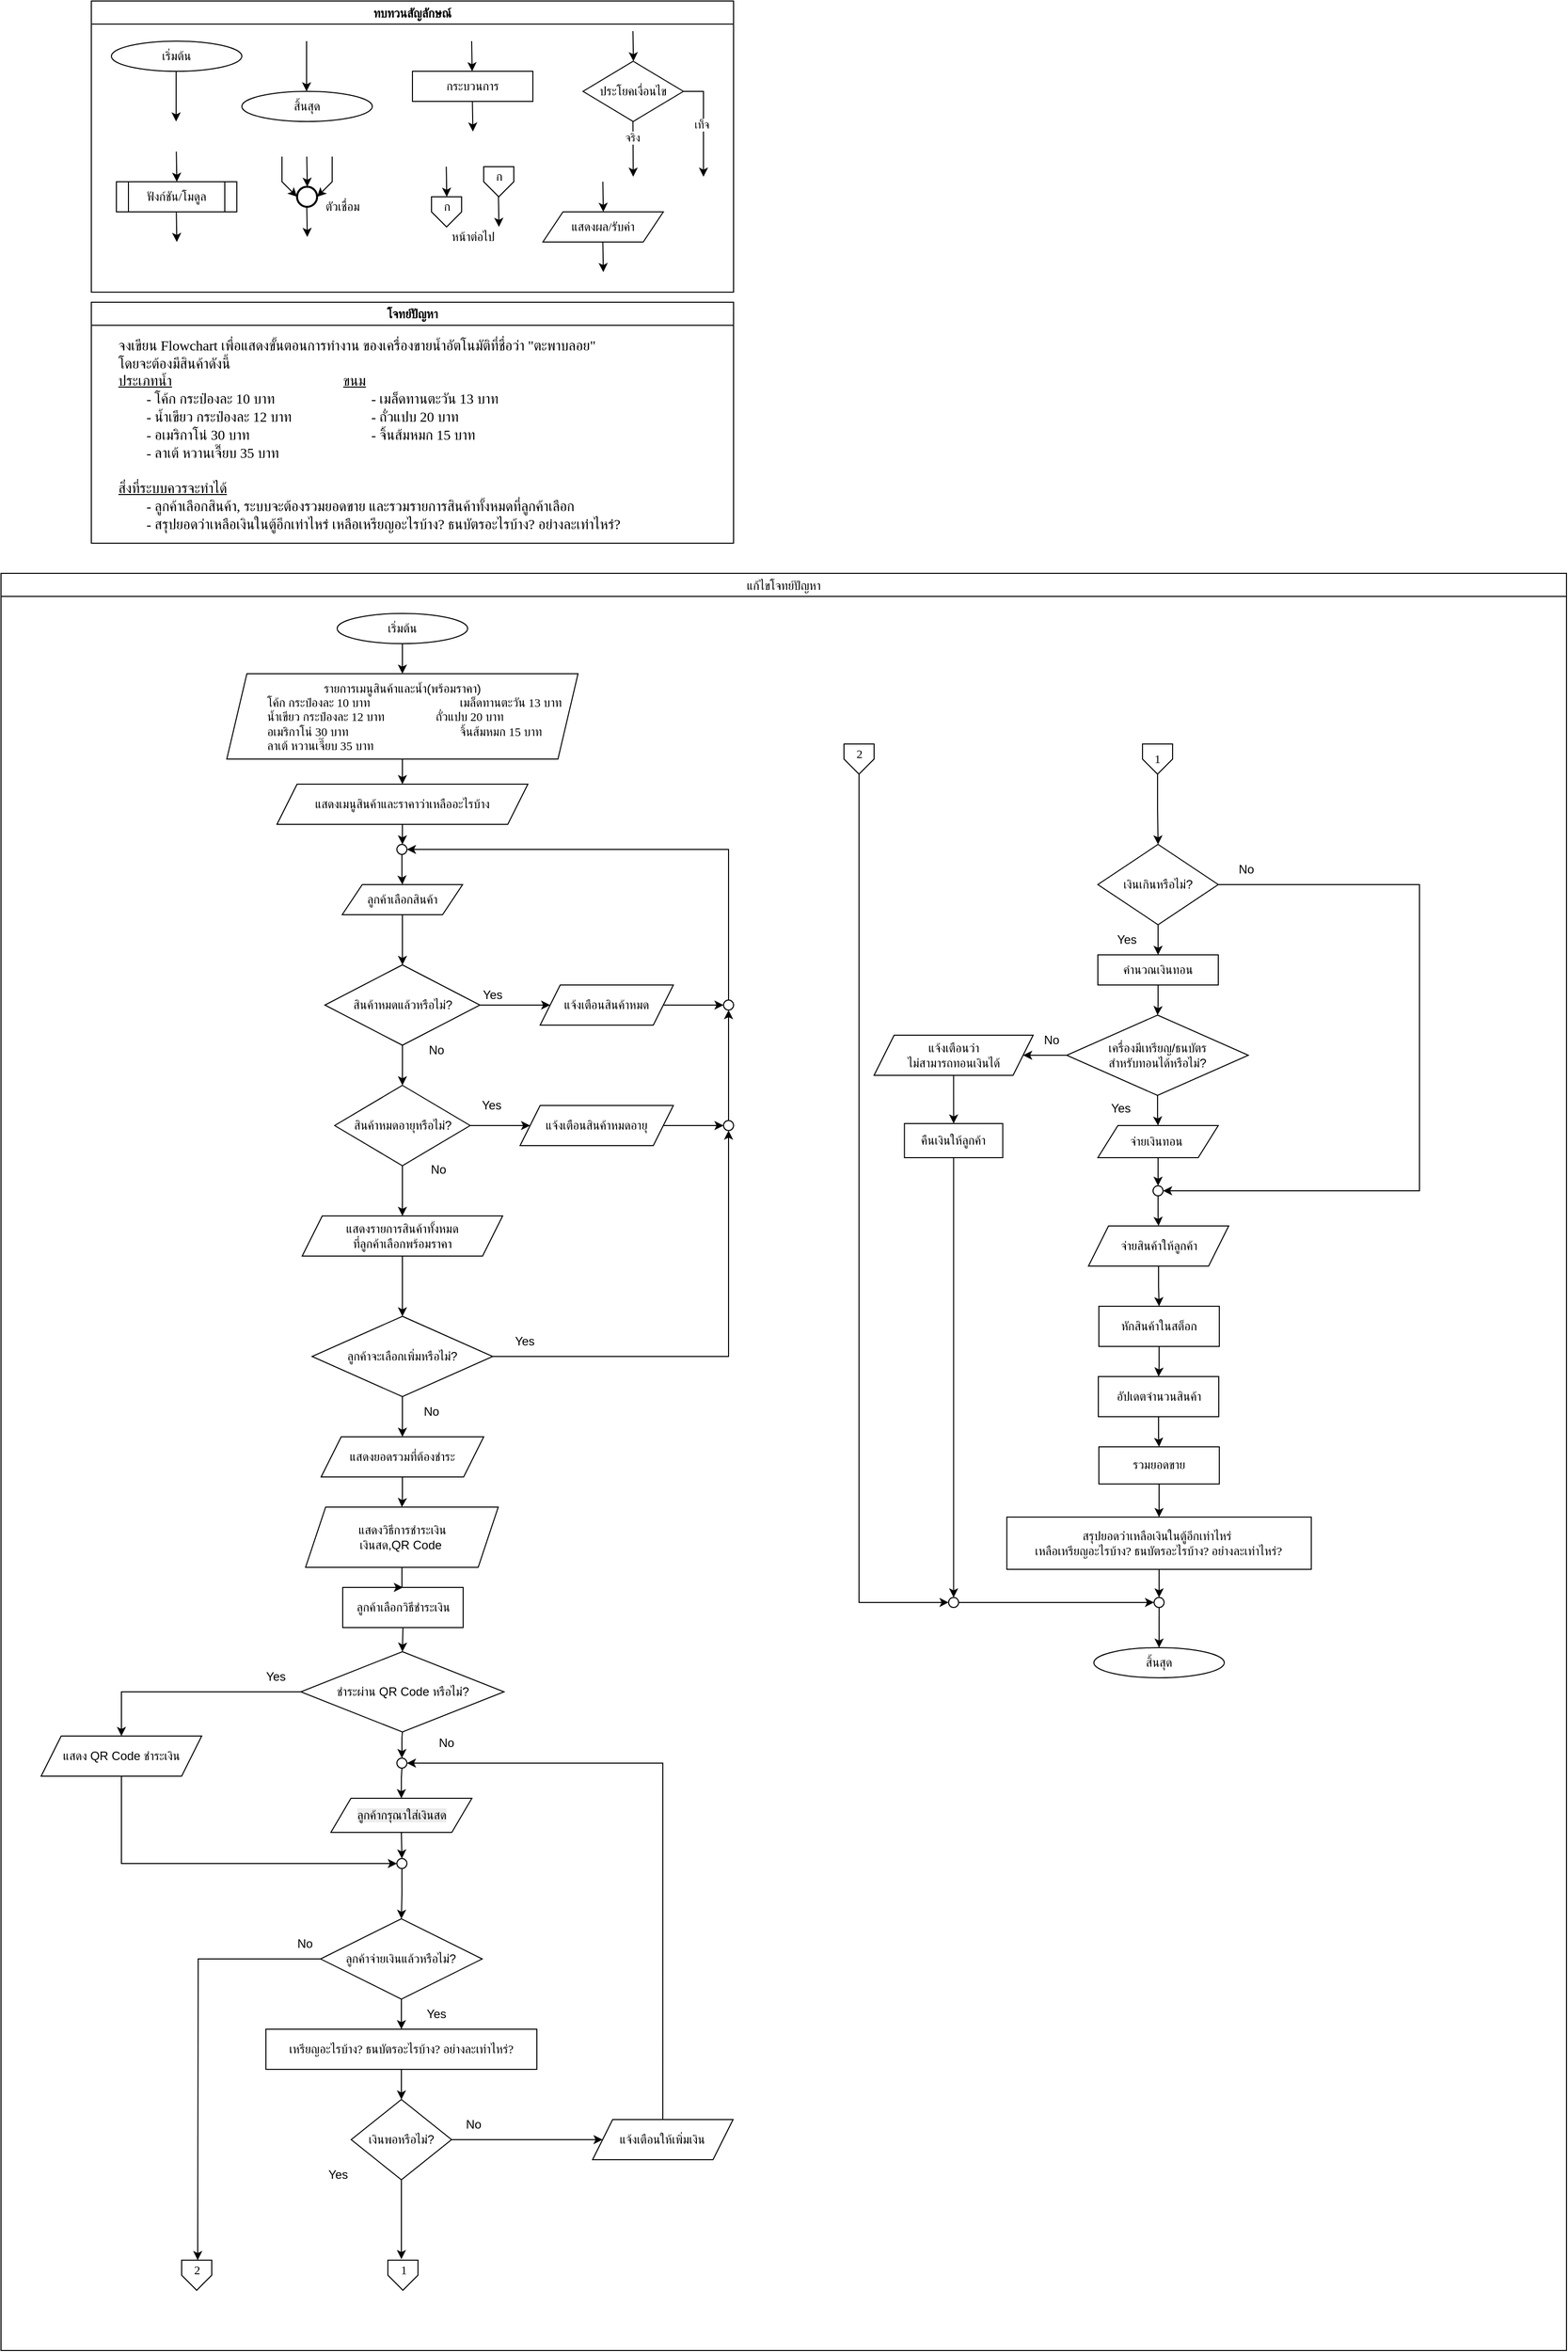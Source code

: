 <mxfile version="28.0.4">
  <diagram id="C5RBs43oDa-KdzZeNtuy" name="Page-1">
    <mxGraphModel dx="2053" dy="661" grid="1" gridSize="10" guides="1" tooltips="1" connect="1" arrows="1" fold="1" page="1" pageScale="1" pageWidth="827" pageHeight="1169" math="0" shadow="0">
      <root>
        <mxCell id="WIyWlLk6GJQsqaUBKTNV-0" />
        <mxCell id="WIyWlLk6GJQsqaUBKTNV-1" parent="WIyWlLk6GJQsqaUBKTNV-0" />
        <mxCell id="M7CGMbNuYNeq0SnUNNgH-6" value="ทบทวนสัญลักษณ์" style="swimlane;fontFamily=Sarabun;fontSource=https%3A%2F%2Ffonts.googleapis.com%2Fcss%3Ffamily%3DSarabun;" parent="WIyWlLk6GJQsqaUBKTNV-1" vertex="1">
          <mxGeometry x="-720" y="20" width="640" height="290" as="geometry" />
        </mxCell>
        <mxCell id="M7CGMbNuYNeq0SnUNNgH-2" value="&lt;font data-font-src=&quot;https://fonts.googleapis.com/css?family=Sarabun&quot; face=&quot;Sarabun&quot;&gt;เริ่มต้น&lt;/font&gt;" style="ellipse;whiteSpace=wrap;html=1;" parent="M7CGMbNuYNeq0SnUNNgH-6" vertex="1">
          <mxGeometry x="20" y="40" width="130" height="30" as="geometry" />
        </mxCell>
        <mxCell id="M7CGMbNuYNeq0SnUNNgH-5" value="" style="endArrow=classic;html=1;rounded=0;" parent="M7CGMbNuYNeq0SnUNNgH-6" edge="1">
          <mxGeometry width="50" height="50" relative="1" as="geometry">
            <mxPoint x="84.5" y="70" as="sourcePoint" />
            <mxPoint x="84.5" y="120" as="targetPoint" />
          </mxGeometry>
        </mxCell>
        <mxCell id="M7CGMbNuYNeq0SnUNNgH-3" value="&lt;font face=&quot;Sarabun&quot;&gt;สิ้นสุด&lt;/font&gt;" style="ellipse;whiteSpace=wrap;html=1;" parent="M7CGMbNuYNeq0SnUNNgH-6" vertex="1">
          <mxGeometry x="150" y="90" width="130" height="30" as="geometry" />
        </mxCell>
        <mxCell id="M7CGMbNuYNeq0SnUNNgH-4" value="" style="endArrow=classic;html=1;rounded=0;" parent="M7CGMbNuYNeq0SnUNNgH-6" edge="1">
          <mxGeometry width="50" height="50" relative="1" as="geometry">
            <mxPoint x="214.5" y="40" as="sourcePoint" />
            <mxPoint x="214.5" y="90" as="targetPoint" />
          </mxGeometry>
        </mxCell>
        <mxCell id="mvioNwK95yMqdUQ73LqQ-0" value="กระบวนการ" style="rounded=0;whiteSpace=wrap;html=1;fontFamily=Sarabun;fontSource=https%3A%2F%2Ffonts.googleapis.com%2Fcss%3Ffamily%3DSarabun;" parent="M7CGMbNuYNeq0SnUNNgH-6" vertex="1">
          <mxGeometry x="320" y="70" width="120" height="30" as="geometry" />
        </mxCell>
        <mxCell id="mvioNwK95yMqdUQ73LqQ-1" value="" style="endArrow=classic;html=1;rounded=0;" parent="M7CGMbNuYNeq0SnUNNgH-6" edge="1">
          <mxGeometry width="50" height="50" relative="1" as="geometry">
            <mxPoint x="379" y="40" as="sourcePoint" />
            <mxPoint x="379.5" y="70" as="targetPoint" />
          </mxGeometry>
        </mxCell>
        <mxCell id="mvioNwK95yMqdUQ73LqQ-2" value="" style="endArrow=classic;html=1;rounded=0;" parent="M7CGMbNuYNeq0SnUNNgH-6" edge="1">
          <mxGeometry width="50" height="50" relative="1" as="geometry">
            <mxPoint x="379.75" y="100" as="sourcePoint" />
            <mxPoint x="380.25" y="130" as="targetPoint" />
          </mxGeometry>
        </mxCell>
        <mxCell id="mvioNwK95yMqdUQ73LqQ-3" value="ประโยคเงื่อนไข" style="rhombus;whiteSpace=wrap;html=1;fontFamily=Sarabun;fontSource=https%3A%2F%2Ffonts.googleapis.com%2Fcss%3Ffamily%3DSarabun;" parent="M7CGMbNuYNeq0SnUNNgH-6" vertex="1">
          <mxGeometry x="490" y="60" width="100" height="60" as="geometry" />
        </mxCell>
        <mxCell id="mvioNwK95yMqdUQ73LqQ-4" value="" style="endArrow=classic;html=1;rounded=0;" parent="M7CGMbNuYNeq0SnUNNgH-6" edge="1">
          <mxGeometry width="50" height="50" relative="1" as="geometry">
            <mxPoint x="539.71" y="30" as="sourcePoint" />
            <mxPoint x="540.21" y="60" as="targetPoint" />
          </mxGeometry>
        </mxCell>
        <mxCell id="mvioNwK95yMqdUQ73LqQ-5" value="" style="endArrow=classic;html=1;rounded=0;" parent="M7CGMbNuYNeq0SnUNNgH-6" edge="1">
          <mxGeometry width="50" height="50" relative="1" as="geometry">
            <mxPoint x="539.71" y="120" as="sourcePoint" />
            <mxPoint x="540" y="175" as="targetPoint" />
          </mxGeometry>
        </mxCell>
        <mxCell id="mvioNwK95yMqdUQ73LqQ-7" value="จริง" style="edgeLabel;html=1;align=center;verticalAlign=middle;resizable=0;points=[];fontFamily=Sarabun;fontSource=https%3A%2F%2Ffonts.googleapis.com%2Fcss%3Ffamily%3DSarabun;" parent="mvioNwK95yMqdUQ73LqQ-5" vertex="1" connectable="0">
          <mxGeometry x="-0.414" y="-1" relative="1" as="geometry">
            <mxPoint as="offset" />
          </mxGeometry>
        </mxCell>
        <mxCell id="mvioNwK95yMqdUQ73LqQ-6" value="" style="endArrow=classic;html=1;rounded=0;exitX=1;exitY=0.5;exitDx=0;exitDy=0;" parent="M7CGMbNuYNeq0SnUNNgH-6" source="mvioNwK95yMqdUQ73LqQ-3" edge="1">
          <mxGeometry width="50" height="50" relative="1" as="geometry">
            <mxPoint x="620" y="95" as="sourcePoint" />
            <mxPoint x="610" y="175" as="targetPoint" />
            <Array as="points">
              <mxPoint x="610" y="90" />
            </Array>
          </mxGeometry>
        </mxCell>
        <mxCell id="mvioNwK95yMqdUQ73LqQ-8" value="&lt;font data-font-src=&quot;https://fonts.googleapis.com/css?family=Sarabun&quot; face=&quot;Sarabun&quot;&gt;เท็จ&lt;/font&gt;" style="edgeLabel;html=1;align=center;verticalAlign=middle;resizable=0;points=[];" parent="mvioNwK95yMqdUQ73LqQ-6" vertex="1" connectable="0">
          <mxGeometry x="-0.002" y="-2" relative="1" as="geometry">
            <mxPoint as="offset" />
          </mxGeometry>
        </mxCell>
        <mxCell id="mvioNwK95yMqdUQ73LqQ-9" value="&lt;font data-font-src=&quot;https://fonts.googleapis.com/css?family=Sarabun&quot; face=&quot;Sarabun&quot;&gt;ฟังก์ชัน/โมดูล&lt;/font&gt;" style="shape=process;whiteSpace=wrap;html=1;backgroundOutline=1;" parent="M7CGMbNuYNeq0SnUNNgH-6" vertex="1">
          <mxGeometry x="25" y="180" width="120" height="30" as="geometry" />
        </mxCell>
        <mxCell id="mvioNwK95yMqdUQ73LqQ-11" value="" style="endArrow=classic;html=1;rounded=0;" parent="M7CGMbNuYNeq0SnUNNgH-6" edge="1">
          <mxGeometry width="50" height="50" relative="1" as="geometry">
            <mxPoint x="84.71" y="150" as="sourcePoint" />
            <mxPoint x="85.21" y="180" as="targetPoint" />
          </mxGeometry>
        </mxCell>
        <mxCell id="mvioNwK95yMqdUQ73LqQ-12" value="" style="endArrow=classic;html=1;rounded=0;" parent="M7CGMbNuYNeq0SnUNNgH-6" edge="1">
          <mxGeometry width="50" height="50" relative="1" as="geometry">
            <mxPoint x="84.71" y="210" as="sourcePoint" />
            <mxPoint x="85.21" y="240" as="targetPoint" />
          </mxGeometry>
        </mxCell>
        <mxCell id="mvioNwK95yMqdUQ73LqQ-13" value="" style="strokeWidth=2;html=1;shape=mxgraph.flowchart.start_2;whiteSpace=wrap;" parent="M7CGMbNuYNeq0SnUNNgH-6" vertex="1">
          <mxGeometry x="205" y="185" width="20" height="20" as="geometry" />
        </mxCell>
        <mxCell id="mvioNwK95yMqdUQ73LqQ-16" value="" style="endArrow=classic;html=1;rounded=0;" parent="M7CGMbNuYNeq0SnUNNgH-6" edge="1">
          <mxGeometry width="50" height="50" relative="1" as="geometry">
            <mxPoint x="214.71" y="155" as="sourcePoint" />
            <mxPoint x="215.21" y="185" as="targetPoint" />
          </mxGeometry>
        </mxCell>
        <mxCell id="mvioNwK95yMqdUQ73LqQ-17" value="" style="endArrow=classic;html=1;rounded=0;entryX=0;entryY=0.5;entryDx=0;entryDy=0;entryPerimeter=0;" parent="M7CGMbNuYNeq0SnUNNgH-6" target="mvioNwK95yMqdUQ73LqQ-13" edge="1">
          <mxGeometry width="50" height="50" relative="1" as="geometry">
            <mxPoint x="190.0" y="155" as="sourcePoint" />
            <mxPoint x="190.5" y="185" as="targetPoint" />
            <Array as="points">
              <mxPoint x="190" y="180" />
            </Array>
          </mxGeometry>
        </mxCell>
        <mxCell id="mvioNwK95yMqdUQ73LqQ-18" value="" style="endArrow=classic;html=1;rounded=0;entryX=1;entryY=0.5;entryDx=0;entryDy=0;entryPerimeter=0;" parent="M7CGMbNuYNeq0SnUNNgH-6" target="mvioNwK95yMqdUQ73LqQ-13" edge="1">
          <mxGeometry width="50" height="50" relative="1" as="geometry">
            <mxPoint x="240.0" y="155" as="sourcePoint" />
            <mxPoint x="240.5" y="185" as="targetPoint" />
            <Array as="points">
              <mxPoint x="240" y="180" />
            </Array>
          </mxGeometry>
        </mxCell>
        <mxCell id="mvioNwK95yMqdUQ73LqQ-19" value="" style="endArrow=classic;html=1;rounded=0;" parent="M7CGMbNuYNeq0SnUNNgH-6" edge="1">
          <mxGeometry width="50" height="50" relative="1" as="geometry">
            <mxPoint x="214.71" y="205" as="sourcePoint" />
            <mxPoint x="215.21" y="235" as="targetPoint" />
          </mxGeometry>
        </mxCell>
        <mxCell id="mvioNwK95yMqdUQ73LqQ-20" value="&lt;font data-font-src=&quot;https://fonts.googleapis.com/css?family=Sarabun&quot; face=&quot;Sarabun&quot;&gt;ตัวเชื่อม&lt;/font&gt;" style="text;html=1;align=center;verticalAlign=middle;resizable=0;points=[];autosize=1;strokeColor=none;fillColor=none;" parent="M7CGMbNuYNeq0SnUNNgH-6" vertex="1">
          <mxGeometry x="220" y="190" width="60" height="30" as="geometry" />
        </mxCell>
        <mxCell id="mvioNwK95yMqdUQ73LqQ-25" value="" style="endArrow=classic;html=1;rounded=0;" parent="M7CGMbNuYNeq0SnUNNgH-6" edge="1">
          <mxGeometry width="50" height="50" relative="1" as="geometry">
            <mxPoint x="353.71" y="165" as="sourcePoint" />
            <mxPoint x="354.21" y="195" as="targetPoint" />
          </mxGeometry>
        </mxCell>
        <mxCell id="mvioNwK95yMqdUQ73LqQ-21" value="" style="verticalLabelPosition=bottom;verticalAlign=top;html=1;shape=offPageConnector;rounded=0;size=0.5;" parent="M7CGMbNuYNeq0SnUNNgH-6" vertex="1">
          <mxGeometry x="339" y="195" width="30" height="30" as="geometry" />
        </mxCell>
        <mxCell id="mvioNwK95yMqdUQ73LqQ-26" value="" style="endArrow=classic;html=1;rounded=0;" parent="M7CGMbNuYNeq0SnUNNgH-6" edge="1">
          <mxGeometry width="50" height="50" relative="1" as="geometry">
            <mxPoint x="405.71" y="195" as="sourcePoint" />
            <mxPoint x="406.21" y="225" as="targetPoint" />
          </mxGeometry>
        </mxCell>
        <mxCell id="mvioNwK95yMqdUQ73LqQ-27" value="" style="verticalLabelPosition=bottom;verticalAlign=top;html=1;shape=offPageConnector;rounded=0;size=0.5;" parent="M7CGMbNuYNeq0SnUNNgH-6" vertex="1">
          <mxGeometry x="391" y="165" width="30" height="30" as="geometry" />
        </mxCell>
        <mxCell id="mvioNwK95yMqdUQ73LqQ-28" value="หน้าต่อไป" style="text;html=1;align=center;verticalAlign=middle;resizable=0;points=[];autosize=1;strokeColor=none;fillColor=none;fontFamily=Sarabun;fontSource=https%3A%2F%2Ffonts.googleapis.com%2Fcss%3Ffamily%3DSarabun;" parent="M7CGMbNuYNeq0SnUNNgH-6" vertex="1">
          <mxGeometry x="345" y="220" width="70" height="30" as="geometry" />
        </mxCell>
        <mxCell id="mvioNwK95yMqdUQ73LqQ-29" value="ก" style="text;html=1;align=center;verticalAlign=middle;resizable=0;points=[];autosize=1;strokeColor=none;fillColor=none;fontFamily=Sarabun;fontSource=https%3A%2F%2Ffonts.googleapis.com%2Fcss%3Ffamily%3DSarabun;" parent="M7CGMbNuYNeq0SnUNNgH-6" vertex="1">
          <mxGeometry x="339" y="190" width="30" height="30" as="geometry" />
        </mxCell>
        <mxCell id="mvioNwK95yMqdUQ73LqQ-30" value="ก" style="text;html=1;align=center;verticalAlign=middle;resizable=0;points=[];autosize=1;strokeColor=none;fillColor=none;fontFamily=Sarabun;fontSource=https%3A%2F%2Ffonts.googleapis.com%2Fcss%3Ffamily%3DSarabun;" parent="M7CGMbNuYNeq0SnUNNgH-6" vertex="1">
          <mxGeometry x="391" y="160" width="30" height="30" as="geometry" />
        </mxCell>
        <mxCell id="mvioNwK95yMqdUQ73LqQ-32" value="แสดงผล/รับค่า" style="shape=parallelogram;perimeter=parallelogramPerimeter;whiteSpace=wrap;html=1;fixedSize=1;fontFamily=Sarabun;fontSource=https%3A%2F%2Ffonts.googleapis.com%2Fcss%3Ffamily%3DSarabun;" parent="M7CGMbNuYNeq0SnUNNgH-6" vertex="1">
          <mxGeometry x="450" y="210" width="120" height="30" as="geometry" />
        </mxCell>
        <mxCell id="mvioNwK95yMqdUQ73LqQ-33" value="" style="endArrow=classic;html=1;rounded=0;" parent="M7CGMbNuYNeq0SnUNNgH-6" edge="1">
          <mxGeometry width="50" height="50" relative="1" as="geometry">
            <mxPoint x="509.71" y="180" as="sourcePoint" />
            <mxPoint x="510.21" y="210" as="targetPoint" />
          </mxGeometry>
        </mxCell>
        <mxCell id="mvioNwK95yMqdUQ73LqQ-34" value="" style="endArrow=classic;html=1;rounded=0;" parent="M7CGMbNuYNeq0SnUNNgH-6" edge="1">
          <mxGeometry width="50" height="50" relative="1" as="geometry">
            <mxPoint x="509.71" y="240" as="sourcePoint" />
            <mxPoint x="510.21" y="270" as="targetPoint" />
          </mxGeometry>
        </mxCell>
        <mxCell id="mvioNwK95yMqdUQ73LqQ-36" value="แก้ไขโจทย์ปัญหา" style="swimlane;fontFamily=Sarabun;fontSource=https%3A%2F%2Ffonts.googleapis.com%2Fcss%3Ffamily%3DSarabun;align=center;fontStyle=0" parent="WIyWlLk6GJQsqaUBKTNV-1" vertex="1">
          <mxGeometry x="-810" y="590" width="1560" height="1770" as="geometry" />
        </mxCell>
        <mxCell id="YSKUlMTrCHVZmDdGb3bU-21" value="" style="edgeStyle=orthogonalEdgeStyle;rounded=0;orthogonalLoop=1;jettySize=auto;html=1;" parent="mvioNwK95yMqdUQ73LqQ-36" source="mvioNwK95yMqdUQ73LqQ-35" target="1H6lGm5cBzu2rJrn3gc6-85" edge="1">
          <mxGeometry relative="1" as="geometry" />
        </mxCell>
        <mxCell id="mvioNwK95yMqdUQ73LqQ-35" value="&lt;font data-font-src=&quot;https://fonts.googleapis.com/css?family=Sarabun&quot; face=&quot;Sarabun&quot;&gt;เริ่มต้น&lt;/font&gt;" style="ellipse;whiteSpace=wrap;html=1;" parent="mvioNwK95yMqdUQ73LqQ-36" vertex="1">
          <mxGeometry x="335" y="40" width="130" height="30" as="geometry" />
        </mxCell>
        <mxCell id="mvioNwK95yMqdUQ73LqQ-69" value="&lt;font face=&quot;Sarabun&quot;&gt;สิ้นสุด&lt;/font&gt;" style="ellipse;whiteSpace=wrap;html=1;" parent="mvioNwK95yMqdUQ73LqQ-36" vertex="1">
          <mxGeometry x="1089.01" y="1069.98" width="130" height="30" as="geometry" />
        </mxCell>
        <mxCell id="YSKUlMTrCHVZmDdGb3bU-114" value="" style="edgeStyle=orthogonalEdgeStyle;rounded=0;orthogonalLoop=1;jettySize=auto;html=1;" parent="mvioNwK95yMqdUQ73LqQ-36" source="1H6lGm5cBzu2rJrn3gc6-22" target="YSKUlMTrCHVZmDdGb3bU-113" edge="1">
          <mxGeometry relative="1" as="geometry" />
        </mxCell>
        <mxCell id="YSKUlMTrCHVZmDdGb3bU-152" style="edgeStyle=orthogonalEdgeStyle;rounded=0;orthogonalLoop=1;jettySize=auto;html=1;" parent="mvioNwK95yMqdUQ73LqQ-36" source="1H6lGm5cBzu2rJrn3gc6-22" target="YSKUlMTrCHVZmDdGb3bU-148" edge="1">
          <mxGeometry relative="1" as="geometry">
            <mxPoint x="730" y="560" as="targetPoint" />
            <Array as="points">
              <mxPoint x="725" y="780" />
            </Array>
          </mxGeometry>
        </mxCell>
        <mxCell id="1H6lGm5cBzu2rJrn3gc6-22" value="ลูกค้าจะเลือกเพิ่มหรือไม่?" style="rhombus;whiteSpace=wrap;html=1;" parent="mvioNwK95yMqdUQ73LqQ-36" vertex="1">
          <mxGeometry x="310" y="740" width="180" height="80" as="geometry" />
        </mxCell>
        <mxCell id="1H6lGm5cBzu2rJrn3gc6-33" style="edgeStyle=orthogonalEdgeStyle;rounded=0;orthogonalLoop=1;jettySize=auto;html=1;exitX=0.5;exitY=1;exitDx=0;exitDy=0;" parent="mvioNwK95yMqdUQ73LqQ-36" edge="1">
          <mxGeometry relative="1" as="geometry">
            <mxPoint x="297.5" y="795" as="sourcePoint" />
            <mxPoint x="297.5" y="795" as="targetPoint" />
          </mxGeometry>
        </mxCell>
        <mxCell id="YSKUlMTrCHVZmDdGb3bU-22" value="" style="edgeStyle=orthogonalEdgeStyle;rounded=0;orthogonalLoop=1;jettySize=auto;html=1;" parent="mvioNwK95yMqdUQ73LqQ-36" source="1H6lGm5cBzu2rJrn3gc6-85" target="YSKUlMTrCHVZmDdGb3bU-20" edge="1">
          <mxGeometry relative="1" as="geometry" />
        </mxCell>
        <mxCell id="1H6lGm5cBzu2rJrn3gc6-85" value="&lt;div&gt;&lt;span style=&quot;background-color: transparent; color: light-dark(rgb(0, 0, 0), rgb(255, 255, 255));&quot;&gt;รายการเมนูสินค้าและน้ำ(พร้อมราคา)&lt;/span&gt;&lt;/div&gt;&lt;div&gt;&lt;span style=&quot;font-family: Sarabun; text-align: left; white-space: pre;&quot;&gt;&lt;div style=&quot;text-align: justify;&quot;&gt;&lt;span style=&quot;background-color: transparent; color: light-dark(rgb(0, 0, 0), rgb(255, 255, 255));&quot;&gt;&#x9;&lt;/span&gt;&lt;span style=&quot;background-color: transparent; color: light-dark(rgb(0, 0, 0), rgb(255, 255, 255)); white-space-collapse: collapse;&quot;&gt;โค้ก กระป๋องละ 10 บาท&lt;/span&gt;&lt;span style=&quot;background-color: transparent; color: light-dark(rgb(0, 0, 0), rgb(255, 255, 255));&quot;&gt;&#x9;&lt;/span&gt;&lt;span style=&quot;background-color: transparent; color: light-dark(rgb(0, 0, 0), rgb(255, 255, 255));&quot;&gt;&#x9;&lt;/span&gt;&lt;span style=&quot;background-color: transparent; color: light-dark(rgb(0, 0, 0), rgb(255, 255, 255));&quot;&gt;&#x9;&lt;/span&gt;&lt;span style=&quot;background-color: transparent; color: light-dark(rgb(0, 0, 0), rgb(255, 255, 255));&quot;&gt;&#x9;&lt;/span&gt;&lt;span style=&quot;background-color: transparent; color: light-dark(rgb(0, 0, 0), rgb(255, 255, 255)); white-space-collapse: collapse;&quot;&gt;เมล็ดทานตะวัน 13 บาท&lt;/span&gt;&lt;/div&gt;&lt;/span&gt;&lt;span style=&quot;font-family: Sarabun; text-align: left; white-space: pre;&quot;&gt;&lt;div style=&quot;text-align: justify;&quot;&gt;&lt;span style=&quot;background-color: transparent; color: light-dark(rgb(0, 0, 0), rgb(255, 255, 255));&quot;&gt;&#x9;&lt;/span&gt;&lt;span style=&quot;background-color: transparent; color: light-dark(rgb(0, 0, 0), rgb(255, 255, 255)); white-space-collapse: collapse;&quot;&gt;น้ำเขียว กระป๋องละ 12 บาท&lt;/span&gt;&lt;span style=&quot;background-color: transparent; color: light-dark(rgb(0, 0, 0), rgb(255, 255, 255));&quot;&gt;&#x9;&lt;/span&gt;&lt;span style=&quot;background-color: transparent; color: light-dark(rgb(0, 0, 0), rgb(255, 255, 255));&quot;&gt;&#x9;&lt;/span&gt;&lt;span style=&quot;background-color: transparent; color: light-dark(rgb(0, 0, 0), rgb(255, 255, 255));&quot;&gt;&#x9;&lt;/span&gt;&lt;span style=&quot;background-color: transparent; color: light-dark(rgb(0, 0, 0), rgb(255, 255, 255)); white-space-collapse: collapse;&quot;&gt;ถั่วแปบ 20 บาท&lt;/span&gt;&lt;/div&gt;&lt;/span&gt;&lt;span style=&quot;font-family: Sarabun; text-align: left; white-space: pre;&quot;&gt;&lt;div style=&quot;text-align: justify;&quot;&gt;&lt;span style=&quot;background-color: transparent; color: light-dark(rgb(0, 0, 0), rgb(255, 255, 255));&quot;&gt;&#x9;&lt;/span&gt;&lt;span style=&quot;background-color: transparent; color: light-dark(rgb(0, 0, 0), rgb(255, 255, 255)); white-space-collapse: collapse;&quot;&gt;อเมริกาโน่ 30 บาท&lt;/span&gt;&lt;span style=&quot;background-color: transparent; color: light-dark(rgb(0, 0, 0), rgb(255, 255, 255));&quot;&gt;&#x9;&lt;/span&gt;&lt;span style=&quot;background-color: transparent; color: light-dark(rgb(0, 0, 0), rgb(255, 255, 255));&quot;&gt;&#x9;&lt;/span&gt;&lt;span style=&quot;background-color: transparent; color: light-dark(rgb(0, 0, 0), rgb(255, 255, 255));&quot;&gt;&#x9;&lt;/span&gt;&lt;span style=&quot;background-color: transparent; color: light-dark(rgb(0, 0, 0), rgb(255, 255, 255));&quot;&gt;&#x9;&lt;/span&gt;&lt;span style=&quot;background-color: transparent; color: light-dark(rgb(0, 0, 0), rgb(255, 255, 255));&quot;&gt;&#x9;&lt;/span&gt;&lt;span style=&quot;background-color: transparent; color: light-dark(rgb(0, 0, 0), rgb(255, 255, 255)); white-space-collapse: collapse;&quot;&gt;จิ้นส้มหมก 15 บาท&lt;/span&gt;&lt;/div&gt;&lt;/span&gt;&lt;span style=&quot;font-family: Sarabun; text-align: left; white-space: pre;&quot;&gt;&lt;div style=&quot;text-align: justify;&quot;&gt;&lt;span style=&quot;background-color: transparent; color: light-dark(rgb(0, 0, 0), rgb(255, 255, 255));&quot;&gt;&#x9;&lt;/span&gt;&lt;span style=&quot;background-color: transparent; color: light-dark(rgb(0, 0, 0), rgb(255, 255, 255)); white-space-collapse: collapse;&quot;&gt;ลาเต้ หวานเจี๊ยบ 35 บาท&lt;/span&gt;&lt;span style=&quot;background-color: transparent; color: light-dark(rgb(0, 0, 0), rgb(255, 255, 255));&quot;&gt;&#x9;&lt;/span&gt;&lt;/div&gt;&lt;/span&gt;&lt;/div&gt;" style="shape=parallelogram;perimeter=parallelogramPerimeter;whiteSpace=wrap;html=1;fixedSize=1;" parent="mvioNwK95yMqdUQ73LqQ-36" vertex="1">
          <mxGeometry x="225" y="100" width="350" height="85" as="geometry" />
        </mxCell>
        <mxCell id="YSKUlMTrCHVZmDdGb3bU-24" value="" style="edgeStyle=orthogonalEdgeStyle;rounded=0;orthogonalLoop=1;jettySize=auto;html=1;" parent="mvioNwK95yMqdUQ73LqQ-36" source="1H6lGm5cBzu2rJrn3gc6-92" target="YSKUlMTrCHVZmDdGb3bU-3" edge="1">
          <mxGeometry relative="1" as="geometry" />
        </mxCell>
        <mxCell id="1H6lGm5cBzu2rJrn3gc6-92" value="ลูกค้าเลือกสินค้า" style="shape=parallelogram;perimeter=parallelogramPerimeter;whiteSpace=wrap;html=1;fixedSize=1;" parent="mvioNwK95yMqdUQ73LqQ-36" vertex="1">
          <mxGeometry x="340" y="310" width="120" height="30" as="geometry" />
        </mxCell>
        <mxCell id="YSKUlMTrCHVZmDdGb3bU-15" value="" style="edgeStyle=orthogonalEdgeStyle;rounded=0;orthogonalLoop=1;jettySize=auto;html=1;" parent="mvioNwK95yMqdUQ73LqQ-36" source="YSKUlMTrCHVZmDdGb3bU-3" target="YSKUlMTrCHVZmDdGb3bU-10" edge="1">
          <mxGeometry relative="1" as="geometry" />
        </mxCell>
        <mxCell id="YSKUlMTrCHVZmDdGb3bU-39" value="" style="edgeStyle=orthogonalEdgeStyle;rounded=0;orthogonalLoop=1;jettySize=auto;html=1;" parent="mvioNwK95yMqdUQ73LqQ-36" source="YSKUlMTrCHVZmDdGb3bU-3" target="YSKUlMTrCHVZmDdGb3bU-28" edge="1">
          <mxGeometry relative="1" as="geometry" />
        </mxCell>
        <mxCell id="YSKUlMTrCHVZmDdGb3bU-3" value="สินค้าหมดแล้วหรือไม่?" style="rhombus;whiteSpace=wrap;html=1;" parent="mvioNwK95yMqdUQ73LqQ-36" vertex="1">
          <mxGeometry x="322.75" y="390" width="154.5" height="80" as="geometry" />
        </mxCell>
        <mxCell id="YSKUlMTrCHVZmDdGb3bU-6" value="Yes" style="text;html=1;align=center;verticalAlign=middle;whiteSpace=wrap;rounded=0;" parent="mvioNwK95yMqdUQ73LqQ-36" vertex="1">
          <mxGeometry x="459.5" y="405" width="60" height="30" as="geometry" />
        </mxCell>
        <mxCell id="YSKUlMTrCHVZmDdGb3bU-7" value="No" style="text;html=1;align=center;verticalAlign=middle;whiteSpace=wrap;rounded=0;" parent="mvioNwK95yMqdUQ73LqQ-36" vertex="1">
          <mxGeometry x="403.98" y="460" width="60" height="30" as="geometry" />
        </mxCell>
        <mxCell id="YSKUlMTrCHVZmDdGb3bU-10" value="แจ้งเตือนสินค้าหมด" style="shape=parallelogram;perimeter=parallelogramPerimeter;whiteSpace=wrap;html=1;fixedSize=1;" parent="mvioNwK95yMqdUQ73LqQ-36" vertex="1">
          <mxGeometry x="537.25" y="410" width="132.75" height="40" as="geometry" />
        </mxCell>
        <mxCell id="YSKUlMTrCHVZmDdGb3bU-128" value="" style="edgeStyle=orthogonalEdgeStyle;rounded=0;orthogonalLoop=1;jettySize=auto;html=1;entryX=0.5;entryY=0;entryDx=0;entryDy=0;" parent="mvioNwK95yMqdUQ73LqQ-36" source="YSKUlMTrCHVZmDdGb3bU-17" target="1H6lGm5cBzu2rJrn3gc6-92" edge="1">
          <mxGeometry relative="1" as="geometry" />
        </mxCell>
        <mxCell id="YSKUlMTrCHVZmDdGb3bU-17" value="" style="ellipse;whiteSpace=wrap;html=1;aspect=fixed;" parent="mvioNwK95yMqdUQ73LqQ-36" vertex="1">
          <mxGeometry x="394.49" y="270" width="10" height="10" as="geometry" />
        </mxCell>
        <mxCell id="YSKUlMTrCHVZmDdGb3bU-163" style="edgeStyle=orthogonalEdgeStyle;rounded=0;orthogonalLoop=1;jettySize=auto;html=1;entryX=0.5;entryY=0;entryDx=0;entryDy=0;" parent="mvioNwK95yMqdUQ73LqQ-36" source="YSKUlMTrCHVZmDdGb3bU-20" target="YSKUlMTrCHVZmDdGb3bU-17" edge="1">
          <mxGeometry relative="1" as="geometry" />
        </mxCell>
        <mxCell id="YSKUlMTrCHVZmDdGb3bU-20" value="แสดง&lt;span style=&quot;background-color: transparent; color: light-dark(rgb(0, 0, 0), rgb(255, 255, 255));&quot;&gt;เมนูสินค้าและราคา&lt;/span&gt;ว่าเหลืออะไรบ้าง" style="shape=parallelogram;perimeter=parallelogramPerimeter;whiteSpace=wrap;html=1;fixedSize=1;" parent="mvioNwK95yMqdUQ73LqQ-36" vertex="1">
          <mxGeometry x="275.01" y="210" width="250" height="40" as="geometry" />
        </mxCell>
        <mxCell id="YSKUlMTrCHVZmDdGb3bU-33" value="" style="edgeStyle=orthogonalEdgeStyle;rounded=0;orthogonalLoop=1;jettySize=auto;html=1;" parent="mvioNwK95yMqdUQ73LqQ-36" source="YSKUlMTrCHVZmDdGb3bU-28" target="YSKUlMTrCHVZmDdGb3bU-30" edge="1">
          <mxGeometry relative="1" as="geometry" />
        </mxCell>
        <mxCell id="YSKUlMTrCHVZmDdGb3bU-42" value="" style="edgeStyle=orthogonalEdgeStyle;rounded=0;orthogonalLoop=1;jettySize=auto;html=1;" parent="mvioNwK95yMqdUQ73LqQ-36" source="YSKUlMTrCHVZmDdGb3bU-28" target="YSKUlMTrCHVZmDdGb3bU-41" edge="1">
          <mxGeometry relative="1" as="geometry" />
        </mxCell>
        <mxCell id="YSKUlMTrCHVZmDdGb3bU-28" value="สินค้าหมดอายุหรือไม่?" style="rhombus;whiteSpace=wrap;html=1;" parent="mvioNwK95yMqdUQ73LqQ-36" vertex="1">
          <mxGeometry x="332.5" y="510" width="135" height="80" as="geometry" />
        </mxCell>
        <mxCell id="YSKUlMTrCHVZmDdGb3bU-151" style="edgeStyle=orthogonalEdgeStyle;rounded=0;orthogonalLoop=1;jettySize=auto;html=1;entryX=0;entryY=0.5;entryDx=0;entryDy=0;" parent="mvioNwK95yMqdUQ73LqQ-36" source="YSKUlMTrCHVZmDdGb3bU-30" target="YSKUlMTrCHVZmDdGb3bU-148" edge="1">
          <mxGeometry relative="1" as="geometry" />
        </mxCell>
        <mxCell id="YSKUlMTrCHVZmDdGb3bU-30" value="แจ้งเตือนสินค้าหมดอายุ" style="shape=parallelogram;perimeter=parallelogramPerimeter;whiteSpace=wrap;html=1;fixedSize=1;" parent="mvioNwK95yMqdUQ73LqQ-36" vertex="1">
          <mxGeometry x="517.25" y="530" width="152.75" height="40" as="geometry" />
        </mxCell>
        <mxCell id="YSKUlMTrCHVZmDdGb3bU-44" value="" style="edgeStyle=orthogonalEdgeStyle;rounded=0;orthogonalLoop=1;jettySize=auto;html=1;" parent="mvioNwK95yMqdUQ73LqQ-36" source="YSKUlMTrCHVZmDdGb3bU-41" target="1H6lGm5cBzu2rJrn3gc6-22" edge="1">
          <mxGeometry relative="1" as="geometry" />
        </mxCell>
        <mxCell id="YSKUlMTrCHVZmDdGb3bU-41" value="แสดงรายการสินค้าทั้งหมด&lt;div&gt;ที่ลูกค้าเลือกพร้อมราคา&lt;/div&gt;" style="shape=parallelogram;perimeter=parallelogramPerimeter;whiteSpace=wrap;html=1;fixedSize=1;" parent="mvioNwK95yMqdUQ73LqQ-36" vertex="1">
          <mxGeometry x="300.13" y="640" width="199.75" height="40" as="geometry" />
        </mxCell>
        <mxCell id="YSKUlMTrCHVZmDdGb3bU-171" style="edgeStyle=orthogonalEdgeStyle;rounded=0;orthogonalLoop=1;jettySize=auto;html=1;exitX=0.5;exitY=1;exitDx=0;exitDy=0;entryX=0.5;entryY=0;entryDx=0;entryDy=0;" parent="mvioNwK95yMqdUQ73LqQ-36" source="YSKUlMTrCHVZmDdGb3bU-48" target="YSKUlMTrCHVZmDdGb3bU-51" edge="1">
          <mxGeometry relative="1" as="geometry" />
        </mxCell>
        <mxCell id="YSKUlMTrCHVZmDdGb3bU-48" value="ลูกค้าเลือกวิธีชำระเงิน" style="rounded=0;whiteSpace=wrap;html=1;" parent="mvioNwK95yMqdUQ73LqQ-36" vertex="1">
          <mxGeometry x="340.51" y="1010" width="120" height="40" as="geometry" />
        </mxCell>
        <mxCell id="YSKUlMTrCHVZmDdGb3bU-53" value="" style="edgeStyle=orthogonalEdgeStyle;rounded=0;orthogonalLoop=1;jettySize=auto;html=1;" parent="mvioNwK95yMqdUQ73LqQ-36" source="YSKUlMTrCHVZmDdGb3bU-50" target="YSKUlMTrCHVZmDdGb3bU-48" edge="1">
          <mxGeometry relative="1" as="geometry" />
        </mxCell>
        <mxCell id="YSKUlMTrCHVZmDdGb3bU-50" value="แสดงวิธีการชำระเงิน&lt;br&gt;เงินสด,QR Code&amp;nbsp;" style="shape=parallelogram;perimeter=parallelogramPerimeter;whiteSpace=wrap;html=1;fixedSize=1;" parent="mvioNwK95yMqdUQ73LqQ-36" vertex="1">
          <mxGeometry x="303.5" y="930" width="192" height="60" as="geometry" />
        </mxCell>
        <mxCell id="YSKUlMTrCHVZmDdGb3bU-83" value="" style="edgeStyle=orthogonalEdgeStyle;rounded=0;orthogonalLoop=1;jettySize=auto;html=1;exitX=0;exitY=0.5;exitDx=0;exitDy=0;" parent="mvioNwK95yMqdUQ73LqQ-36" source="YSKUlMTrCHVZmDdGb3bU-51" target="YSKUlMTrCHVZmDdGb3bU-54" edge="1">
          <mxGeometry relative="1" as="geometry">
            <Array as="points">
              <mxPoint x="120" y="1114" />
            </Array>
          </mxGeometry>
        </mxCell>
        <mxCell id="YSKUlMTrCHVZmDdGb3bU-51" value="ชำระผ่าน QR Code หรือไม่?" style="rhombus;whiteSpace=wrap;html=1;" parent="mvioNwK95yMqdUQ73LqQ-36" vertex="1">
          <mxGeometry x="298.75" y="1074" width="202.5" height="80" as="geometry" />
        </mxCell>
        <mxCell id="YSKUlMTrCHVZmDdGb3bU-191" style="edgeStyle=orthogonalEdgeStyle;rounded=0;orthogonalLoop=1;jettySize=auto;html=1;exitX=0.5;exitY=1;exitDx=0;exitDy=0;entryX=0;entryY=0.5;entryDx=0;entryDy=0;" parent="mvioNwK95yMqdUQ73LqQ-36" source="YSKUlMTrCHVZmDdGb3bU-54" target="YSKUlMTrCHVZmDdGb3bU-164" edge="1">
          <mxGeometry relative="1" as="geometry">
            <mxPoint x="310" y="1290" as="targetPoint" />
            <Array as="points">
              <mxPoint x="120" y="1285" />
            </Array>
          </mxGeometry>
        </mxCell>
        <mxCell id="YSKUlMTrCHVZmDdGb3bU-54" value="แสดง&amp;nbsp;QR Code ชำระเงิน" style="shape=parallelogram;perimeter=parallelogramPerimeter;whiteSpace=wrap;html=1;fixedSize=1;" parent="mvioNwK95yMqdUQ73LqQ-36" vertex="1">
          <mxGeometry x="40" y="1158" width="160" height="40" as="geometry" />
        </mxCell>
        <mxCell id="YSKUlMTrCHVZmDdGb3bU-318" style="edgeStyle=orthogonalEdgeStyle;rounded=0;orthogonalLoop=1;jettySize=auto;html=1;" parent="mvioNwK95yMqdUQ73LqQ-36" source="YSKUlMTrCHVZmDdGb3bU-59" edge="1">
          <mxGeometry relative="1" as="geometry">
            <mxPoint x="398.98" y="1450" as="targetPoint" />
          </mxGeometry>
        </mxCell>
        <mxCell id="YSKUlMTrCHVZmDdGb3bU-59" value="ลูกค้าจ่ายเงินแล้วหรือไม่?" style="rhombus;whiteSpace=wrap;html=1;" parent="mvioNwK95yMqdUQ73LqQ-36" vertex="1">
          <mxGeometry x="318.48" y="1340.02" width="161" height="80" as="geometry" />
        </mxCell>
        <mxCell id="YSKUlMTrCHVZmDdGb3bU-81" style="edgeStyle=orthogonalEdgeStyle;rounded=0;orthogonalLoop=1;jettySize=auto;html=1;entryX=0;entryY=0.5;entryDx=0;entryDy=0;" parent="mvioNwK95yMqdUQ73LqQ-36" source="YSKUlMTrCHVZmDdGb3bU-71" target="YSKUlMTrCHVZmDdGb3bU-80" edge="1">
          <mxGeometry relative="1" as="geometry" />
        </mxCell>
        <mxCell id="QUNtWIbUtyMTmdKc3p9f-11" value="" style="edgeStyle=orthogonalEdgeStyle;rounded=0;orthogonalLoop=1;jettySize=auto;html=1;" edge="1" parent="mvioNwK95yMqdUQ73LqQ-36" source="YSKUlMTrCHVZmDdGb3bU-71">
          <mxGeometry relative="1" as="geometry">
            <mxPoint x="399" y="1679" as="targetPoint" />
          </mxGeometry>
        </mxCell>
        <mxCell id="YSKUlMTrCHVZmDdGb3bU-71" value="เงินพอหรือไม่?" style="rhombus;whiteSpace=wrap;html=1;" parent="mvioNwK95yMqdUQ73LqQ-36" vertex="1">
          <mxGeometry x="348.98" y="1520.02" width="100" height="80" as="geometry" />
        </mxCell>
        <mxCell id="YSKUlMTrCHVZmDdGb3bU-86" style="edgeStyle=orthogonalEdgeStyle;rounded=0;orthogonalLoop=1;jettySize=auto;html=1;exitX=1;exitY=0.5;exitDx=0;exitDy=0;entryX=1;entryY=0.5;entryDx=0;entryDy=0;" parent="mvioNwK95yMqdUQ73LqQ-36" source="YSKUlMTrCHVZmDdGb3bU-72" target="YSKUlMTrCHVZmDdGb3bU-203" edge="1">
          <mxGeometry relative="1" as="geometry">
            <mxPoint x="1413.5" y="639.98" as="targetPoint" />
            <mxPoint x="1223.5" y="269.98" as="sourcePoint" />
            <Array as="points">
              <mxPoint x="1413.5" y="309.98" />
              <mxPoint x="1413.5" y="614.98" />
            </Array>
          </mxGeometry>
        </mxCell>
        <mxCell id="YSKUlMTrCHVZmDdGb3bU-110" value="" style="edgeStyle=orthogonalEdgeStyle;rounded=0;orthogonalLoop=1;jettySize=auto;html=1;" parent="mvioNwK95yMqdUQ73LqQ-36" source="YSKUlMTrCHVZmDdGb3bU-72" target="YSKUlMTrCHVZmDdGb3bU-74" edge="1">
          <mxGeometry relative="1" as="geometry" />
        </mxCell>
        <mxCell id="YSKUlMTrCHVZmDdGb3bU-72" value="เงินเกินหรือไม่?" style="rhombus;whiteSpace=wrap;html=1;" parent="mvioNwK95yMqdUQ73LqQ-36" vertex="1">
          <mxGeometry x="1093" y="270" width="120" height="80" as="geometry" />
        </mxCell>
        <mxCell id="YSKUlMTrCHVZmDdGb3bU-118" value="" style="edgeStyle=orthogonalEdgeStyle;rounded=0;orthogonalLoop=1;jettySize=auto;html=1;" parent="mvioNwK95yMqdUQ73LqQ-36" source="YSKUlMTrCHVZmDdGb3bU-74" target="YSKUlMTrCHVZmDdGb3bU-117" edge="1">
          <mxGeometry relative="1" as="geometry" />
        </mxCell>
        <mxCell id="YSKUlMTrCHVZmDdGb3bU-74" value="คำนวณเงินทอน" style="rounded=0;whiteSpace=wrap;html=1;" parent="mvioNwK95yMqdUQ73LqQ-36" vertex="1">
          <mxGeometry x="1093" y="380" width="120" height="30" as="geometry" />
        </mxCell>
        <mxCell id="YSKUlMTrCHVZmDdGb3bU-192" style="edgeStyle=orthogonalEdgeStyle;rounded=0;orthogonalLoop=1;jettySize=auto;html=1;exitX=0.5;exitY=0;exitDx=0;exitDy=0;entryX=1;entryY=0.5;entryDx=0;entryDy=0;" parent="mvioNwK95yMqdUQ73LqQ-36" source="YSKUlMTrCHVZmDdGb3bU-80" target="YSKUlMTrCHVZmDdGb3bU-172" edge="1">
          <mxGeometry relative="1" as="geometry">
            <mxPoint x="540" y="1180" as="targetPoint" />
            <Array as="points">
              <mxPoint x="660" y="1185" />
            </Array>
          </mxGeometry>
        </mxCell>
        <mxCell id="YSKUlMTrCHVZmDdGb3bU-80" value="แจ้งเตือนให้เพิ่มเงิน" style="shape=parallelogram;perimeter=parallelogramPerimeter;whiteSpace=wrap;html=1;fixedSize=1;" parent="mvioNwK95yMqdUQ73LqQ-36" vertex="1">
          <mxGeometry x="589.49" y="1540.02" width="140" height="40" as="geometry" />
        </mxCell>
        <mxCell id="YSKUlMTrCHVZmDdGb3bU-204" style="edgeStyle=orthogonalEdgeStyle;rounded=0;orthogonalLoop=1;jettySize=auto;html=1;entryX=0.5;entryY=0;entryDx=0;entryDy=0;" parent="mvioNwK95yMqdUQ73LqQ-36" source="YSKUlMTrCHVZmDdGb3bU-89" target="YSKUlMTrCHVZmDdGb3bU-203" edge="1">
          <mxGeometry relative="1" as="geometry" />
        </mxCell>
        <mxCell id="YSKUlMTrCHVZmDdGb3bU-89" value="จ่ายเงินทอน&amp;nbsp;" style="shape=parallelogram;perimeter=parallelogramPerimeter;whiteSpace=wrap;html=1;fixedSize=1;" parent="mvioNwK95yMqdUQ73LqQ-36" vertex="1">
          <mxGeometry x="1092.99" y="550" width="120" height="32" as="geometry" />
        </mxCell>
        <mxCell id="YSKUlMTrCHVZmDdGb3bU-206" value="" style="edgeStyle=orthogonalEdgeStyle;rounded=0;orthogonalLoop=1;jettySize=auto;html=1;" parent="mvioNwK95yMqdUQ73LqQ-36" source="YSKUlMTrCHVZmDdGb3bU-94" target="YSKUlMTrCHVZmDdGb3bU-129" edge="1">
          <mxGeometry relative="1" as="geometry" />
        </mxCell>
        <mxCell id="YSKUlMTrCHVZmDdGb3bU-94" value="จ่ายสินค้าให้ลูกค้า" style="shape=parallelogram;perimeter=parallelogramPerimeter;whiteSpace=wrap;html=1;fixedSize=1;direction=west;" parent="mvioNwK95yMqdUQ73LqQ-36" vertex="1">
          <mxGeometry x="1083.63" y="649.98" width="139.75" height="40" as="geometry" />
        </mxCell>
        <mxCell id="YSKUlMTrCHVZmDdGb3bU-109" value="" style="edgeStyle=orthogonalEdgeStyle;rounded=0;orthogonalLoop=1;jettySize=auto;html=1;" parent="mvioNwK95yMqdUQ73LqQ-36" source="YSKUlMTrCHVZmDdGb3bU-101" target="YSKUlMTrCHVZmDdGb3bU-71" edge="1">
          <mxGeometry relative="1" as="geometry" />
        </mxCell>
        <mxCell id="YSKUlMTrCHVZmDdGb3bU-101" value="&lt;span style=&quot;font-family: Sarabun; text-align: left; text-wrap-mode: nowrap;&quot;&gt;&lt;font&gt;เหรียญอะไรบ้าง? ธนบัตรอะไรบ้าง? อย่างละเท่าไหร่?&lt;/font&gt;&lt;/span&gt;" style="shape=parallelogram;perimeter=parallelogramPerimeter;whiteSpace=wrap;html=1;fixedSize=1;size=-10;" parent="mvioNwK95yMqdUQ73LqQ-36" vertex="1">
          <mxGeometry x="263.99" y="1450.02" width="269.99" height="40" as="geometry" />
        </mxCell>
        <mxCell id="YSKUlMTrCHVZmDdGb3bU-185" value="" style="edgeStyle=orthogonalEdgeStyle;rounded=0;orthogonalLoop=1;jettySize=auto;html=1;endArrow=none;endFill=0;startArrow=classic;startFill=1;" parent="mvioNwK95yMqdUQ73LqQ-36" source="YSKUlMTrCHVZmDdGb3bU-172" target="YSKUlMTrCHVZmDdGb3bU-51" edge="1">
          <mxGeometry relative="1" as="geometry" />
        </mxCell>
        <mxCell id="YSKUlMTrCHVZmDdGb3bU-190" style="edgeStyle=orthogonalEdgeStyle;rounded=0;orthogonalLoop=1;jettySize=auto;html=1;exitX=0.5;exitY=1;exitDx=0;exitDy=0;entryX=0.5;entryY=0;entryDx=0;entryDy=0;" parent="mvioNwK95yMqdUQ73LqQ-36" source="YSKUlMTrCHVZmDdGb3bU-103" target="YSKUlMTrCHVZmDdGb3bU-164" edge="1">
          <mxGeometry relative="1" as="geometry" />
        </mxCell>
        <mxCell id="YSKUlMTrCHVZmDdGb3bU-103" value="&lt;span style=&quot;color: rgb(0, 0, 0); font-family: Helvetica; font-size: 12px; font-style: normal; font-variant-ligatures: normal; font-variant-caps: normal; font-weight: 400; letter-spacing: normal; orphans: 2; text-align: center; text-indent: 0px; text-transform: none; widows: 2; word-spacing: 0px; -webkit-text-stroke-width: 0px; white-space: normal; background-color: rgb(236, 236, 236); text-decoration-thickness: initial; text-decoration-style: initial; text-decoration-color: initial; float: none; display: inline !important;&quot;&gt;ลูกค้ากรุณาใส่เงินสด&lt;/span&gt;" style="shape=parallelogram;perimeter=parallelogramPerimeter;whiteSpace=wrap;html=1;fixedSize=1;" parent="mvioNwK95yMqdUQ73LqQ-36" vertex="1">
          <mxGeometry x="328.73" y="1220" width="140.5" height="34" as="geometry" />
        </mxCell>
        <mxCell id="YSKUlMTrCHVZmDdGb3bU-307" style="edgeStyle=orthogonalEdgeStyle;rounded=0;orthogonalLoop=1;jettySize=auto;html=1;entryX=0.5;entryY=0;entryDx=0;entryDy=0;" parent="mvioNwK95yMqdUQ73LqQ-36" source="YSKUlMTrCHVZmDdGb3bU-112" target="YSKUlMTrCHVZmDdGb3bU-306" edge="1">
          <mxGeometry relative="1" as="geometry" />
        </mxCell>
        <mxCell id="YSKUlMTrCHVZmDdGb3bU-112" value="&lt;span style=&quot;font-family: Sarabun; text-align: left; text-wrap-mode: nowrap;&quot;&gt;&lt;font&gt;สรุปยอดว่าเหลือเงินในตู้อีกเท่าไหร่&amp;nbsp;&lt;/font&gt;&lt;/span&gt;&lt;div&gt;&lt;span style=&quot;font-family: Sarabun; text-align: left; text-wrap-mode: nowrap;&quot;&gt;&lt;font&gt;เหลือเหรียญอะไรบ้าง? ธนบัตรอะไรบ้าง? อย่างละเท่าไหร่?&lt;/font&gt;&lt;/span&gt;&lt;br style=&quot;font-family: Sarabun; font-size: 14px; text-align: left; text-wrap-mode: nowrap;&quot;&gt;&lt;/div&gt;" style="rounded=0;whiteSpace=wrap;html=1;" parent="mvioNwK95yMqdUQ73LqQ-36" vertex="1">
          <mxGeometry x="1002.32" y="939.98" width="303.38" height="52" as="geometry" />
        </mxCell>
        <mxCell id="YSKUlMTrCHVZmDdGb3bU-116" value="" style="edgeStyle=orthogonalEdgeStyle;rounded=0;orthogonalLoop=1;jettySize=auto;html=1;" parent="mvioNwK95yMqdUQ73LqQ-36" source="YSKUlMTrCHVZmDdGb3bU-113" target="YSKUlMTrCHVZmDdGb3bU-50" edge="1">
          <mxGeometry relative="1" as="geometry" />
        </mxCell>
        <mxCell id="YSKUlMTrCHVZmDdGb3bU-113" value="แสดงยอดรวมที่ต้องชำระ" style="shape=parallelogram;perimeter=parallelogramPerimeter;whiteSpace=wrap;html=1;fixedSize=1;" parent="mvioNwK95yMqdUQ73LqQ-36" vertex="1">
          <mxGeometry x="319.01" y="860" width="162" height="40" as="geometry" />
        </mxCell>
        <mxCell id="YSKUlMTrCHVZmDdGb3bU-119" value="" style="edgeStyle=orthogonalEdgeStyle;rounded=0;orthogonalLoop=1;jettySize=auto;html=1;" parent="mvioNwK95yMqdUQ73LqQ-36" source="YSKUlMTrCHVZmDdGb3bU-117" target="YSKUlMTrCHVZmDdGb3bU-89" edge="1">
          <mxGeometry relative="1" as="geometry" />
        </mxCell>
        <mxCell id="YSKUlMTrCHVZmDdGb3bU-125" value="" style="edgeStyle=orthogonalEdgeStyle;rounded=0;orthogonalLoop=1;jettySize=auto;html=1;" parent="mvioNwK95yMqdUQ73LqQ-36" source="YSKUlMTrCHVZmDdGb3bU-117" target="YSKUlMTrCHVZmDdGb3bU-120" edge="1">
          <mxGeometry relative="1" as="geometry" />
        </mxCell>
        <mxCell id="YSKUlMTrCHVZmDdGb3bU-117" value="เครื่องมีเหรียญ/ธนบัตร&lt;div&gt;สำหรับทอนได้หรือไม่?&lt;/div&gt;" style="rhombus;whiteSpace=wrap;html=1;" parent="mvioNwK95yMqdUQ73LqQ-36" vertex="1">
          <mxGeometry x="1061.98" y="440" width="181" height="80" as="geometry" />
        </mxCell>
        <mxCell id="YSKUlMTrCHVZmDdGb3bU-126" value="" style="edgeStyle=orthogonalEdgeStyle;rounded=0;orthogonalLoop=1;jettySize=auto;html=1;" parent="mvioNwK95yMqdUQ73LqQ-36" source="YSKUlMTrCHVZmDdGb3bU-120" target="YSKUlMTrCHVZmDdGb3bU-123" edge="1">
          <mxGeometry relative="1" as="geometry" />
        </mxCell>
        <mxCell id="YSKUlMTrCHVZmDdGb3bU-120" value="แจ้งเตือนว่า&lt;div&gt;ไ&lt;span style=&quot;background-color: transparent; color: light-dark(rgb(0, 0, 0), rgb(255, 255, 255));&quot;&gt;ม่สามารถทอนเงินได้&lt;/span&gt;&lt;/div&gt;" style="shape=parallelogram;perimeter=parallelogramPerimeter;whiteSpace=wrap;html=1;fixedSize=1;" parent="mvioNwK95yMqdUQ73LqQ-36" vertex="1">
          <mxGeometry x="870" y="460" width="158.51" height="40" as="geometry" />
        </mxCell>
        <mxCell id="YSKUlMTrCHVZmDdGb3bU-309" style="edgeStyle=orthogonalEdgeStyle;rounded=0;orthogonalLoop=1;jettySize=auto;html=1;entryX=0.5;entryY=0;entryDx=0;entryDy=0;" parent="mvioNwK95yMqdUQ73LqQ-36" source="YSKUlMTrCHVZmDdGb3bU-123" target="YSKUlMTrCHVZmDdGb3bU-310" edge="1">
          <mxGeometry relative="1" as="geometry">
            <mxPoint x="949.255" y="919.98" as="targetPoint" />
          </mxGeometry>
        </mxCell>
        <mxCell id="YSKUlMTrCHVZmDdGb3bU-123" value="คืนเงินให้ลูกค้า" style="rounded=0;whiteSpace=wrap;html=1;" parent="mvioNwK95yMqdUQ73LqQ-36" vertex="1">
          <mxGeometry x="900.26" y="548" width="97.99" height="34" as="geometry" />
        </mxCell>
        <mxCell id="YSKUlMTrCHVZmDdGb3bU-134" style="edgeStyle=orthogonalEdgeStyle;rounded=0;orthogonalLoop=1;jettySize=auto;html=1;entryX=0.5;entryY=0;entryDx=0;entryDy=0;" parent="mvioNwK95yMqdUQ73LqQ-36" source="YSKUlMTrCHVZmDdGb3bU-129" target="YSKUlMTrCHVZmDdGb3bU-130" edge="1">
          <mxGeometry relative="1" as="geometry" />
        </mxCell>
        <mxCell id="YSKUlMTrCHVZmDdGb3bU-129" value="หักสินค้าในสต็อก" style="rounded=0;whiteSpace=wrap;html=1;" parent="mvioNwK95yMqdUQ73LqQ-36" vertex="1">
          <mxGeometry x="1094.02" y="729.98" width="120" height="40" as="geometry" />
        </mxCell>
        <mxCell id="YSKUlMTrCHVZmDdGb3bU-139" style="edgeStyle=orthogonalEdgeStyle;rounded=0;orthogonalLoop=1;jettySize=auto;html=1;entryX=0.5;entryY=0;entryDx=0;entryDy=0;" parent="mvioNwK95yMqdUQ73LqQ-36" source="YSKUlMTrCHVZmDdGb3bU-130" target="YSKUlMTrCHVZmDdGb3bU-137" edge="1">
          <mxGeometry relative="1" as="geometry" />
        </mxCell>
        <mxCell id="YSKUlMTrCHVZmDdGb3bU-130" value="อัปเดตจำนวนสินค้า" style="rounded=0;whiteSpace=wrap;html=1;" parent="mvioNwK95yMqdUQ73LqQ-36" vertex="1">
          <mxGeometry x="1093.5" y="799.98" width="120" height="40" as="geometry" />
        </mxCell>
        <mxCell id="YSKUlMTrCHVZmDdGb3bU-140" style="edgeStyle=orthogonalEdgeStyle;rounded=0;orthogonalLoop=1;jettySize=auto;html=1;entryX=0.5;entryY=0;entryDx=0;entryDy=0;" parent="mvioNwK95yMqdUQ73LqQ-36" source="YSKUlMTrCHVZmDdGb3bU-137" target="YSKUlMTrCHVZmDdGb3bU-112" edge="1">
          <mxGeometry relative="1" as="geometry" />
        </mxCell>
        <mxCell id="YSKUlMTrCHVZmDdGb3bU-137" value="รวมยอดขาย" style="rounded=0;whiteSpace=wrap;html=1;" parent="mvioNwK95yMqdUQ73LqQ-36" vertex="1">
          <mxGeometry x="1094.02" y="869.98" width="120" height="37" as="geometry" />
        </mxCell>
        <mxCell id="YSKUlMTrCHVZmDdGb3bU-141" value="No" style="text;html=1;align=center;verticalAlign=middle;whiteSpace=wrap;rounded=0;" parent="mvioNwK95yMqdUQ73LqQ-36" vertex="1">
          <mxGeometry x="405.52" y="579" width="60" height="30" as="geometry" />
        </mxCell>
        <mxCell id="YSKUlMTrCHVZmDdGb3bU-142" value="Yes" style="text;html=1;align=center;verticalAlign=middle;whiteSpace=wrap;rounded=0;" parent="mvioNwK95yMqdUQ73LqQ-36" vertex="1">
          <mxGeometry x="459.49" y="515" width="60" height="30" as="geometry" />
        </mxCell>
        <mxCell id="YSKUlMTrCHVZmDdGb3bU-147" value="" style="edgeStyle=orthogonalEdgeStyle;rounded=0;orthogonalLoop=1;jettySize=auto;html=1;exitX=1;exitY=0.5;exitDx=0;exitDy=0;" parent="mvioNwK95yMqdUQ73LqQ-36" source="YSKUlMTrCHVZmDdGb3bU-10" edge="1">
          <mxGeometry relative="1" as="geometry">
            <mxPoint x="720" y="430" as="targetPoint" />
            <mxPoint x="-60" y="1070" as="sourcePoint" />
          </mxGeometry>
        </mxCell>
        <mxCell id="YSKUlMTrCHVZmDdGb3bU-154" style="edgeStyle=orthogonalEdgeStyle;rounded=0;orthogonalLoop=1;jettySize=auto;html=1;exitX=0.5;exitY=0;exitDx=0;exitDy=0;entryX=1;entryY=0.5;entryDx=0;entryDy=0;" parent="mvioNwK95yMqdUQ73LqQ-36" source="YSKUlMTrCHVZmDdGb3bU-143" target="YSKUlMTrCHVZmDdGb3bU-17" edge="1">
          <mxGeometry relative="1" as="geometry" />
        </mxCell>
        <mxCell id="YSKUlMTrCHVZmDdGb3bU-143" value="" style="ellipse;whiteSpace=wrap;html=1;aspect=fixed;" parent="mvioNwK95yMqdUQ73LqQ-36" vertex="1">
          <mxGeometry x="720" y="425" width="10" height="10" as="geometry" />
        </mxCell>
        <mxCell id="YSKUlMTrCHVZmDdGb3bU-153" style="edgeStyle=orthogonalEdgeStyle;rounded=0;orthogonalLoop=1;jettySize=auto;html=1;entryX=0.5;entryY=1;entryDx=0;entryDy=0;" parent="mvioNwK95yMqdUQ73LqQ-36" source="YSKUlMTrCHVZmDdGb3bU-148" target="YSKUlMTrCHVZmDdGb3bU-143" edge="1">
          <mxGeometry relative="1" as="geometry" />
        </mxCell>
        <mxCell id="YSKUlMTrCHVZmDdGb3bU-148" value="" style="ellipse;whiteSpace=wrap;html=1;aspect=fixed;" parent="mvioNwK95yMqdUQ73LqQ-36" vertex="1">
          <mxGeometry x="720" y="545" width="10" height="10" as="geometry" />
        </mxCell>
        <mxCell id="YSKUlMTrCHVZmDdGb3bU-155" value="Yes" style="text;html=1;align=center;verticalAlign=middle;whiteSpace=wrap;rounded=0;" parent="mvioNwK95yMqdUQ73LqQ-36" vertex="1">
          <mxGeometry x="491.69" y="750" width="60" height="30" as="geometry" />
        </mxCell>
        <mxCell id="YSKUlMTrCHVZmDdGb3bU-156" value="No" style="text;html=1;align=center;verticalAlign=middle;whiteSpace=wrap;rounded=0;" parent="mvioNwK95yMqdUQ73LqQ-36" vertex="1">
          <mxGeometry x="399.49" y="820" width="60" height="30" as="geometry" />
        </mxCell>
        <mxCell id="YSKUlMTrCHVZmDdGb3bU-157" value="Yes" style="text;html=1;align=center;verticalAlign=middle;whiteSpace=wrap;rounded=0;" parent="mvioNwK95yMqdUQ73LqQ-36" vertex="1">
          <mxGeometry x="243.5" y="1084" width="60" height="30" as="geometry" />
        </mxCell>
        <mxCell id="YSKUlMTrCHVZmDdGb3bU-188" value="" style="edgeStyle=orthogonalEdgeStyle;rounded=0;orthogonalLoop=1;jettySize=auto;html=1;" parent="mvioNwK95yMqdUQ73LqQ-36" source="YSKUlMTrCHVZmDdGb3bU-164" target="YSKUlMTrCHVZmDdGb3bU-59" edge="1">
          <mxGeometry relative="1" as="geometry" />
        </mxCell>
        <mxCell id="YSKUlMTrCHVZmDdGb3bU-164" value="" style="ellipse;whiteSpace=wrap;html=1;aspect=fixed;" parent="mvioNwK95yMqdUQ73LqQ-36" vertex="1">
          <mxGeometry x="394.49" y="1280" width="10" height="10" as="geometry" />
        </mxCell>
        <mxCell id="YSKUlMTrCHVZmDdGb3bU-186" value="" style="edgeStyle=orthogonalEdgeStyle;rounded=0;orthogonalLoop=1;jettySize=auto;html=1;endArrow=none;endFill=0;startArrow=classic;startFill=1;" parent="mvioNwK95yMqdUQ73LqQ-36" source="YSKUlMTrCHVZmDdGb3bU-103" target="YSKUlMTrCHVZmDdGb3bU-172" edge="1">
          <mxGeometry relative="1" as="geometry">
            <mxPoint x="-320" y="1860" as="sourcePoint" />
            <mxPoint x="-320" y="1794" as="targetPoint" />
          </mxGeometry>
        </mxCell>
        <mxCell id="YSKUlMTrCHVZmDdGb3bU-172" value="" style="ellipse;whiteSpace=wrap;html=1;aspect=fixed;" parent="mvioNwK95yMqdUQ73LqQ-36" vertex="1">
          <mxGeometry x="394.49" y="1180" width="10" height="10" as="geometry" />
        </mxCell>
        <mxCell id="YSKUlMTrCHVZmDdGb3bU-193" value="No" style="text;html=1;align=center;verticalAlign=middle;whiteSpace=wrap;rounded=0;" parent="mvioNwK95yMqdUQ73LqQ-36" vertex="1">
          <mxGeometry x="414.49" y="1150" width="60" height="30" as="geometry" />
        </mxCell>
        <mxCell id="YSKUlMTrCHVZmDdGb3bU-194" value="No" style="text;html=1;align=center;verticalAlign=middle;whiteSpace=wrap;rounded=0;" parent="mvioNwK95yMqdUQ73LqQ-36" vertex="1">
          <mxGeometry x="272.5" y="1350" width="60" height="30" as="geometry" />
        </mxCell>
        <mxCell id="YSKUlMTrCHVZmDdGb3bU-195" value="Yes" style="text;html=1;align=center;verticalAlign=middle;whiteSpace=wrap;rounded=0;" parent="mvioNwK95yMqdUQ73LqQ-36" vertex="1">
          <mxGeometry x="403.98" y="1420.02" width="60" height="30" as="geometry" />
        </mxCell>
        <mxCell id="YSKUlMTrCHVZmDdGb3bU-196" value="Yes" style="text;html=1;align=center;verticalAlign=middle;whiteSpace=wrap;rounded=0;" parent="mvioNwK95yMqdUQ73LqQ-36" vertex="1">
          <mxGeometry x="306" y="1580.02" width="60" height="30" as="geometry" />
        </mxCell>
        <mxCell id="YSKUlMTrCHVZmDdGb3bU-197" value="Yes" style="text;html=1;align=center;verticalAlign=middle;whiteSpace=wrap;rounded=0;" parent="mvioNwK95yMqdUQ73LqQ-36" vertex="1">
          <mxGeometry x="1092.48" y="350" width="60" height="30" as="geometry" />
        </mxCell>
        <mxCell id="YSKUlMTrCHVZmDdGb3bU-198" value="No" style="text;html=1;align=center;verticalAlign=middle;whiteSpace=wrap;rounded=0;" parent="mvioNwK95yMqdUQ73LqQ-36" vertex="1">
          <mxGeometry x="441.25" y="1530" width="60" height="30" as="geometry" />
        </mxCell>
        <mxCell id="YSKUlMTrCHVZmDdGb3bU-199" value="No" style="text;html=1;align=center;verticalAlign=middle;whiteSpace=wrap;rounded=0;" parent="mvioNwK95yMqdUQ73LqQ-36" vertex="1">
          <mxGeometry x="1210.75" y="279.98" width="60" height="30" as="geometry" />
        </mxCell>
        <mxCell id="YSKUlMTrCHVZmDdGb3bU-201" value="Yes" style="text;html=1;align=center;verticalAlign=middle;whiteSpace=wrap;rounded=0;" parent="mvioNwK95yMqdUQ73LqQ-36" vertex="1">
          <mxGeometry x="1086" y="518" width="60" height="30" as="geometry" />
        </mxCell>
        <mxCell id="YSKUlMTrCHVZmDdGb3bU-202" value="No" style="text;html=1;align=center;verticalAlign=middle;whiteSpace=wrap;rounded=0;" parent="mvioNwK95yMqdUQ73LqQ-36" vertex="1">
          <mxGeometry x="1017.49" y="449.98" width="60" height="30" as="geometry" />
        </mxCell>
        <mxCell id="YSKUlMTrCHVZmDdGb3bU-205" style="edgeStyle=orthogonalEdgeStyle;rounded=0;orthogonalLoop=1;jettySize=auto;html=1;entryX=0.5;entryY=1;entryDx=0;entryDy=0;" parent="mvioNwK95yMqdUQ73LqQ-36" source="YSKUlMTrCHVZmDdGb3bU-203" target="YSKUlMTrCHVZmDdGb3bU-94" edge="1">
          <mxGeometry relative="1" as="geometry" />
        </mxCell>
        <mxCell id="YSKUlMTrCHVZmDdGb3bU-203" value="" style="ellipse;whiteSpace=wrap;html=1;aspect=fixed;" parent="mvioNwK95yMqdUQ73LqQ-36" vertex="1">
          <mxGeometry x="1147.99" y="609.98" width="10" height="10" as="geometry" />
        </mxCell>
        <mxCell id="YSKUlMTrCHVZmDdGb3bU-308" style="edgeStyle=orthogonalEdgeStyle;rounded=0;orthogonalLoop=1;jettySize=auto;html=1;entryX=0.5;entryY=0;entryDx=0;entryDy=0;" parent="mvioNwK95yMqdUQ73LqQ-36" source="YSKUlMTrCHVZmDdGb3bU-306" target="mvioNwK95yMqdUQ73LqQ-69" edge="1">
          <mxGeometry relative="1" as="geometry" />
        </mxCell>
        <mxCell id="YSKUlMTrCHVZmDdGb3bU-306" value="" style="ellipse;whiteSpace=wrap;html=1;aspect=fixed;" parent="mvioNwK95yMqdUQ73LqQ-36" vertex="1">
          <mxGeometry x="1149.02" y="1019.98" width="10" height="10" as="geometry" />
        </mxCell>
        <mxCell id="YSKUlMTrCHVZmDdGb3bU-311" style="edgeStyle=orthogonalEdgeStyle;rounded=0;orthogonalLoop=1;jettySize=auto;html=1;entryX=0;entryY=0.5;entryDx=0;entryDy=0;" parent="mvioNwK95yMqdUQ73LqQ-36" source="YSKUlMTrCHVZmDdGb3bU-310" target="YSKUlMTrCHVZmDdGb3bU-306" edge="1">
          <mxGeometry relative="1" as="geometry">
            <mxPoint x="1143.5" y="1024.98" as="targetPoint" />
          </mxGeometry>
        </mxCell>
        <mxCell id="YSKUlMTrCHVZmDdGb3bU-310" value="" style="ellipse;whiteSpace=wrap;html=1;aspect=fixed;" parent="mvioNwK95yMqdUQ73LqQ-36" vertex="1">
          <mxGeometry x="944.26" y="1019.98" width="10" height="10" as="geometry" />
        </mxCell>
        <mxCell id="QUNtWIbUtyMTmdKc3p9f-5" value="" style="verticalLabelPosition=bottom;verticalAlign=top;html=1;shape=offPageConnector;rounded=0;size=0.5;" vertex="1" parent="mvioNwK95yMqdUQ73LqQ-36">
          <mxGeometry x="180" y="1680" width="30" height="30" as="geometry" />
        </mxCell>
        <mxCell id="QUNtWIbUtyMTmdKc3p9f-6" value="2" style="text;html=1;align=center;verticalAlign=middle;resizable=0;points=[];autosize=1;strokeColor=none;fillColor=none;fontFamily=Sarabun;fontSource=https%3A%2F%2Ffonts.googleapis.com%2Fcss%3Ffamily%3DSarabun;" vertex="1" parent="mvioNwK95yMqdUQ73LqQ-36">
          <mxGeometry x="180" y="1675" width="30" height="30" as="geometry" />
        </mxCell>
        <mxCell id="QUNtWIbUtyMTmdKc3p9f-8" value="" style="verticalLabelPosition=bottom;verticalAlign=top;html=1;shape=offPageConnector;rounded=0;size=0.5;" vertex="1" parent="mvioNwK95yMqdUQ73LqQ-36">
          <mxGeometry x="385.51" y="1680" width="30" height="30" as="geometry" />
        </mxCell>
        <mxCell id="QUNtWIbUtyMTmdKc3p9f-9" value="1" style="text;html=1;align=center;verticalAlign=middle;resizable=0;points=[];autosize=1;strokeColor=none;fillColor=none;fontFamily=Sarabun;fontSource=https%3A%2F%2Ffonts.googleapis.com%2Fcss%3Ffamily%3DSarabun;" vertex="1" parent="mvioNwK95yMqdUQ73LqQ-36">
          <mxGeometry x="385.51" y="1675" width="30" height="30" as="geometry" />
        </mxCell>
        <mxCell id="QUNtWIbUtyMTmdKc3p9f-10" style="edgeStyle=orthogonalEdgeStyle;rounded=0;orthogonalLoop=1;jettySize=auto;html=1;" edge="1" parent="mvioNwK95yMqdUQ73LqQ-36" source="YSKUlMTrCHVZmDdGb3bU-59">
          <mxGeometry relative="1" as="geometry">
            <mxPoint x="196" y="1680" as="targetPoint" />
          </mxGeometry>
        </mxCell>
        <mxCell id="QUNtWIbUtyMTmdKc3p9f-12" value="" style="verticalLabelPosition=bottom;verticalAlign=top;html=1;shape=offPageConnector;rounded=0;size=0.5;" vertex="1" parent="mvioNwK95yMqdUQ73LqQ-36">
          <mxGeometry x="1137.48" y="170" width="30" height="30" as="geometry" />
        </mxCell>
        <mxCell id="QUNtWIbUtyMTmdKc3p9f-16" value="" style="edgeStyle=orthogonalEdgeStyle;rounded=0;orthogonalLoop=1;jettySize=auto;html=1;" edge="1" parent="mvioNwK95yMqdUQ73LqQ-36" source="QUNtWIbUtyMTmdKc3p9f-13" target="YSKUlMTrCHVZmDdGb3bU-72">
          <mxGeometry relative="1" as="geometry" />
        </mxCell>
        <mxCell id="QUNtWIbUtyMTmdKc3p9f-13" value="1" style="text;html=1;align=center;verticalAlign=middle;resizable=0;points=[];autosize=1;strokeColor=none;fillColor=none;fontFamily=Sarabun;fontSource=https%3A%2F%2Ffonts.googleapis.com%2Fcss%3Ffamily%3DSarabun;" vertex="1" parent="mvioNwK95yMqdUQ73LqQ-36">
          <mxGeometry x="1137.48" y="170" width="30" height="30" as="geometry" />
        </mxCell>
        <mxCell id="QUNtWIbUtyMTmdKc3p9f-14" value="" style="verticalLabelPosition=bottom;verticalAlign=top;html=1;shape=offPageConnector;rounded=0;size=0.5;" vertex="1" parent="mvioNwK95yMqdUQ73LqQ-36">
          <mxGeometry x="840" y="170" width="30" height="30" as="geometry" />
        </mxCell>
        <mxCell id="QUNtWIbUtyMTmdKc3p9f-18" style="edgeStyle=orthogonalEdgeStyle;rounded=0;orthogonalLoop=1;jettySize=auto;html=1;exitX=0.5;exitY=1;exitDx=0;exitDy=0;entryX=0;entryY=0.5;entryDx=0;entryDy=0;" edge="1" parent="mvioNwK95yMqdUQ73LqQ-36" source="QUNtWIbUtyMTmdKc3p9f-14" target="YSKUlMTrCHVZmDdGb3bU-310">
          <mxGeometry relative="1" as="geometry">
            <mxPoint x="944.26" y="1020" as="targetPoint" />
            <mxPoint x="849.26" y="200" as="sourcePoint" />
            <Array as="points">
              <mxPoint x="855" y="1025" />
            </Array>
          </mxGeometry>
        </mxCell>
        <mxCell id="QUNtWIbUtyMTmdKc3p9f-15" value="2" style="text;html=1;align=center;verticalAlign=middle;resizable=0;points=[];autosize=1;strokeColor=none;fillColor=none;fontFamily=Sarabun;fontSource=https%3A%2F%2Ffonts.googleapis.com%2Fcss%3Ffamily%3DSarabun;" vertex="1" parent="mvioNwK95yMqdUQ73LqQ-36">
          <mxGeometry x="840" y="165" width="30" height="30" as="geometry" />
        </mxCell>
        <mxCell id="mvioNwK95yMqdUQ73LqQ-70" value="&lt;font data-font-src=&quot;https://fonts.googleapis.com/css?family=Sarabun&quot; face=&quot;Sarabun&quot;&gt;โจทย์ปัญหา&lt;/font&gt;" style="swimlane;whiteSpace=wrap;html=1;" parent="WIyWlLk6GJQsqaUBKTNV-1" vertex="1">
          <mxGeometry x="-720" y="320" width="640" height="240" as="geometry" />
        </mxCell>
        <mxCell id="mvioNwK95yMqdUQ73LqQ-71" value="&lt;font data-font-src=&quot;https://fonts.googleapis.com/css?family=Sarabun&quot; face=&quot;Sarabun&quot; style=&quot;font-size: 14px;&quot;&gt;จงเขียน Flowchart เพื่อแสดงขั้นตอนการทำงาน ของเครื่องขายน้ำอัตโนมัติที่ชื่อว่า &quot;ตะพาบลอย&quot;&lt;br&gt;โดยจะต้องมีสินค้าดังนี้&lt;br&gt;&lt;u&gt;ประเภทน้ำ&lt;span style=&quot;white-space: pre;&quot;&gt;&#x9;&lt;/span&gt;&lt;span style=&quot;white-space: pre;&quot;&gt;&#x9;&lt;/span&gt;&lt;span style=&quot;white-space: pre;&quot;&gt;&#x9;&lt;/span&gt;&lt;span style=&quot;white-space: pre;&quot;&gt;&#x9;&lt;/span&gt;&lt;span style=&quot;white-space: pre;&quot;&gt;&#x9;&lt;/span&gt;&lt;span style=&quot;white-space: pre;&quot;&gt;&#x9;&lt;span style=&quot;white-space: pre;&quot;&gt;&#x9;&lt;/span&gt;ข&lt;/span&gt;นม&lt;/u&gt;&lt;br&gt;&lt;span style=&quot;white-space: pre;&quot;&gt;&#x9;&lt;/span&gt;- โค้ก กระป๋องละ 10 บาท&lt;span style=&quot;white-space: pre;&quot;&gt;&#x9;&lt;/span&gt;&lt;span style=&quot;white-space: pre;&quot;&gt;&#x9;&lt;/span&gt;&lt;span style=&quot;white-space: pre;&quot;&gt;&#x9;&lt;/span&gt;&lt;span style=&quot;white-space: pre;&quot;&gt;&#x9;&lt;/span&gt;- เมล็ดทานตะวัน 13 บาท&lt;br&gt;&lt;span style=&quot;white-space: pre;&quot;&gt;&#x9;&lt;/span&gt;- น้ำเขียว กระป๋องละ 12 บาท&lt;span style=&quot;white-space: pre;&quot;&gt;&#x9;&lt;/span&gt;&lt;span style=&quot;white-space: pre;&quot;&gt;&#x9;&lt;/span&gt;&lt;span style=&quot;white-space: pre;&quot;&gt;&#x9;&lt;/span&gt;- ถั่วแปบ 20 บาท&lt;br&gt;&lt;span style=&quot;white-space: pre;&quot;&gt;&#x9;&lt;/span&gt;- อเมริกาโน่ 30 บาท&lt;span style=&quot;white-space: pre;&quot;&gt;&#x9;&lt;/span&gt;&lt;span style=&quot;white-space: pre;&quot;&gt;&#x9;&lt;/span&gt;&lt;span style=&quot;white-space: pre;&quot;&gt;&#x9;&lt;/span&gt;&lt;span style=&quot;white-space: pre;&quot;&gt;&#x9;&lt;/span&gt;&lt;span style=&quot;white-space: pre;&quot;&gt;&#x9;&lt;/span&gt;- จิ้นส้มหมก 15 บาท&lt;br&gt;&lt;span style=&quot;white-space: pre;&quot;&gt;&#x9;&lt;/span&gt;- ลาเต้ หวานเจี๊ยบ 35 บาท&lt;span style=&quot;white-space: pre;&quot;&gt;&#x9;&lt;/span&gt;&lt;br&gt;&lt;br&gt;&lt;u&gt;สิ่งที่ระบบควรจะทำได้&lt;/u&gt;&lt;br&gt;&lt;span style=&quot;white-space: pre;&quot;&gt;&#x9;&lt;/span&gt;- ลูกค้าเลือกสินค้า, ระบบจะต้องรวมยอดขาย และรวมรายการสินค้าทั้งหมดที่ลูกค้าเลือก&lt;br&gt;&lt;span style=&quot;white-space: pre;&quot;&gt;&#x9;&lt;/span&gt;- สรุปยอดว่าเหลือเงินในตู้อีกเท่าไหร่ เหลือเหรียญอะไรบ้าง? ธนบัตรอะไรบ้าง? อย่างละเท่าไหร่?&lt;br&gt;&lt;br&gt;&lt;br&gt;&lt;/font&gt;" style="text;html=1;align=left;verticalAlign=middle;resizable=0;points=[];autosize=1;strokeColor=none;fillColor=none;fontSize=14;" parent="mvioNwK95yMqdUQ73LqQ-70" vertex="1">
          <mxGeometry x="25" y="30" width="580" height="240" as="geometry" />
        </mxCell>
      </root>
    </mxGraphModel>
  </diagram>
</mxfile>
